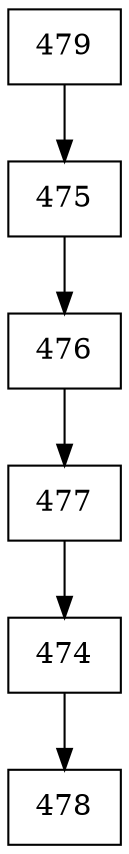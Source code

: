 digraph G {
  node [shape=record];
  node0 [label="{479}"];
  node0 -> node1;
  node1 [label="{475}"];
  node1 -> node2;
  node2 [label="{476}"];
  node2 -> node3;
  node3 [label="{477}"];
  node3 -> node4;
  node4 [label="{474}"];
  node4 -> node5;
  node5 [label="{478}"];
}
